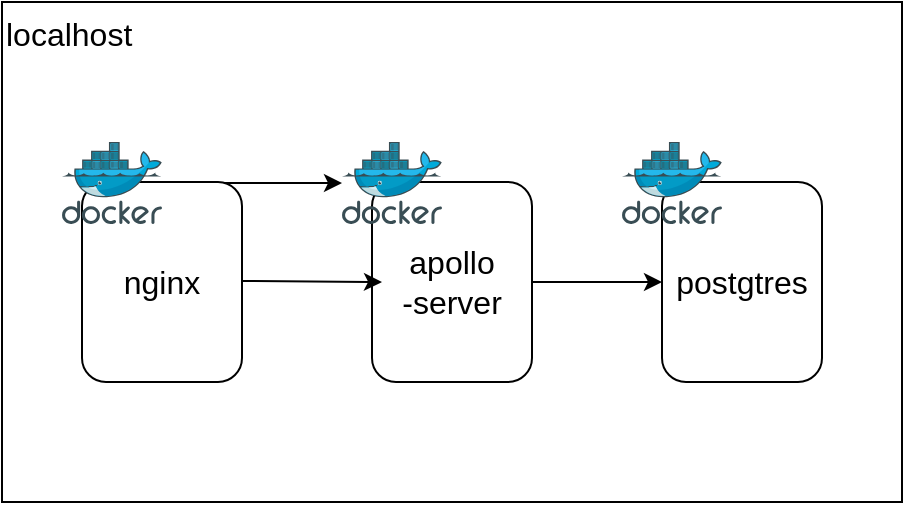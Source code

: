<mxfile>
    <diagram id="7K1kNb7uzAJkwO5k_XXW" name="Page-1">
        <mxGraphModel dx="662" dy="298" grid="1" gridSize="10" guides="1" tooltips="1" connect="1" arrows="1" fold="1" page="1" pageScale="1" pageWidth="827" pageHeight="1169" math="0" shadow="0">
            <root>
                <mxCell id="0"/>
                <mxCell id="1" parent="0"/>
                <mxCell id="2" value="&lt;font style=&quot;font-size: 16px;&quot; color=&quot;#000000&quot;&gt;localhost&lt;/font&gt;" style="rounded=0;whiteSpace=wrap;html=1;fillColor=#FFFFFF;strokeColor=#000000;verticalAlign=top;align=left;" vertex="1" parent="1">
                    <mxGeometry x="110" y="130" width="450" height="250" as="geometry"/>
                </mxCell>
                <mxCell id="5" value="" style="edgeStyle=none;html=1;" edge="1" parent="1" source="3" target="4">
                    <mxGeometry relative="1" as="geometry"/>
                </mxCell>
                <mxCell id="9" value="" style="edgeStyle=none;html=1;fontColor=#000000;" edge="1" parent="1" source="7" target="3">
                    <mxGeometry relative="1" as="geometry"/>
                </mxCell>
                <mxCell id="7" value="&lt;font style=&quot;font-size: 16px;&quot;&gt;nginx&lt;/font&gt;" style="rounded=1;whiteSpace=wrap;html=1;strokeColor=#000000;fontColor=#000000;fillColor=#FFFFFF;" vertex="1" parent="1">
                    <mxGeometry x="150" y="220" width="80" height="100" as="geometry"/>
                </mxCell>
                <mxCell id="3" value="" style="sketch=0;aspect=fixed;html=1;points=[];align=center;image;fontSize=12;image=img/lib/mscae/Docker.svg;strokeColor=#000000;fillColor=#FFFFFF;" vertex="1" parent="1">
                    <mxGeometry x="140" y="200" width="50" height="41" as="geometry"/>
                </mxCell>
                <mxCell id="12" value="&lt;br&gt;" style="edgeStyle=none;html=1;entryX=0;entryY=0.5;entryDx=0;entryDy=0;fontSize=16;fontColor=#000000;strokeColor=#000000;fillColor=#f5f5f5;" edge="1" parent="1" source="10" target="11">
                    <mxGeometry x="0.077" relative="1" as="geometry">
                        <mxPoint as="offset"/>
                    </mxGeometry>
                </mxCell>
                <mxCell id="10" value="&lt;font style=&quot;font-size: 16px;&quot;&gt;apollo&lt;br&gt;-server&lt;/font&gt;" style="rounded=1;whiteSpace=wrap;html=1;strokeColor=#000000;fontColor=#000000;fillColor=#FFFFFF;" vertex="1" parent="1">
                    <mxGeometry x="295" y="220" width="80" height="100" as="geometry"/>
                </mxCell>
                <mxCell id="11" value="&lt;font style=&quot;font-size: 16px;&quot;&gt;postgtres&lt;/font&gt;" style="rounded=1;whiteSpace=wrap;html=1;strokeColor=#000000;fontColor=#000000;fillColor=#FFFFFF;" vertex="1" parent="1">
                    <mxGeometry x="440" y="220" width="80" height="100" as="geometry"/>
                </mxCell>
                <mxCell id="4" value="" style="sketch=0;aspect=fixed;html=1;points=[];align=center;image;fontSize=12;image=img/lib/mscae/Docker.svg;strokeColor=#000000;fillColor=#FFFFFF;" vertex="1" parent="1">
                    <mxGeometry x="280" y="200" width="50" height="41" as="geometry"/>
                </mxCell>
                <mxCell id="6" value="" style="sketch=0;aspect=fixed;html=1;points=[];align=center;image;fontSize=12;image=img/lib/mscae/Docker.svg;strokeColor=#000000;fillColor=#FFFFFF;" vertex="1" parent="1">
                    <mxGeometry x="420" y="200" width="50" height="41" as="geometry"/>
                </mxCell>
                <mxCell id="13" style="edgeStyle=none;html=1;fontSize=16;fontColor=#000000;strokeColor=#000000;" edge="1" parent="1">
                    <mxGeometry relative="1" as="geometry">
                        <mxPoint x="230" y="269.5" as="sourcePoint"/>
                        <mxPoint x="300" y="270" as="targetPoint"/>
                    </mxGeometry>
                </mxCell>
            </root>
        </mxGraphModel>
    </diagram>
</mxfile>